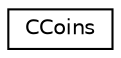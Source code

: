 digraph "Graphical Class Hierarchy"
{
 // LATEX_PDF_SIZE
  edge [fontname="Helvetica",fontsize="10",labelfontname="Helvetica",labelfontsize="10"];
  node [fontname="Helvetica",fontsize="10",shape=record];
  rankdir="LR";
  Node0 [label="CCoins",height=0.2,width=0.4,color="black", fillcolor="white", style="filled",URL="$class_c_coins.html",tooltip=" "];
}
